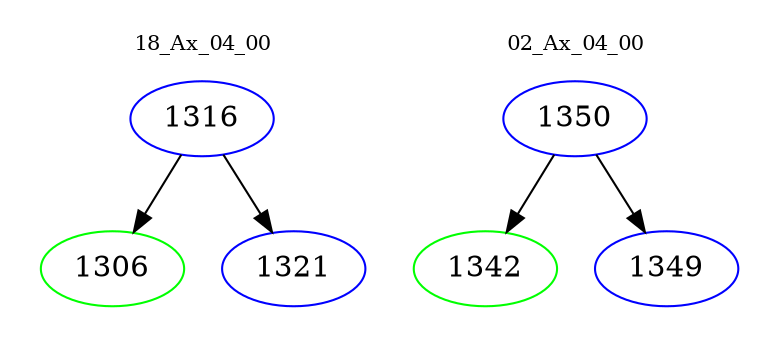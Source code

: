 digraph{
subgraph cluster_0 {
color = white
label = "18_Ax_04_00";
fontsize=10;
T0_1316 [label="1316", color="blue"]
T0_1316 -> T0_1306 [color="black"]
T0_1306 [label="1306", color="green"]
T0_1316 -> T0_1321 [color="black"]
T0_1321 [label="1321", color="blue"]
}
subgraph cluster_1 {
color = white
label = "02_Ax_04_00";
fontsize=10;
T1_1350 [label="1350", color="blue"]
T1_1350 -> T1_1342 [color="black"]
T1_1342 [label="1342", color="green"]
T1_1350 -> T1_1349 [color="black"]
T1_1349 [label="1349", color="blue"]
}
}
